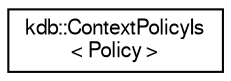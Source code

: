 digraph "Graphical Class Hierarchy"
{
  edge [fontname="FreeSans",fontsize="10",labelfontname="FreeSans",labelfontsize="10"];
  node [fontname="FreeSans",fontsize="10",shape=record];
  rankdir="LR";
  Node1 [label="kdb::ContextPolicyIs\l\< Policy \>",height=0.2,width=0.4,color="black", fillcolor="white", style="filled",URL="$classkdb_1_1ContextPolicyIs.html",tooltip="Needed by the user to set one of the policies."];
}
